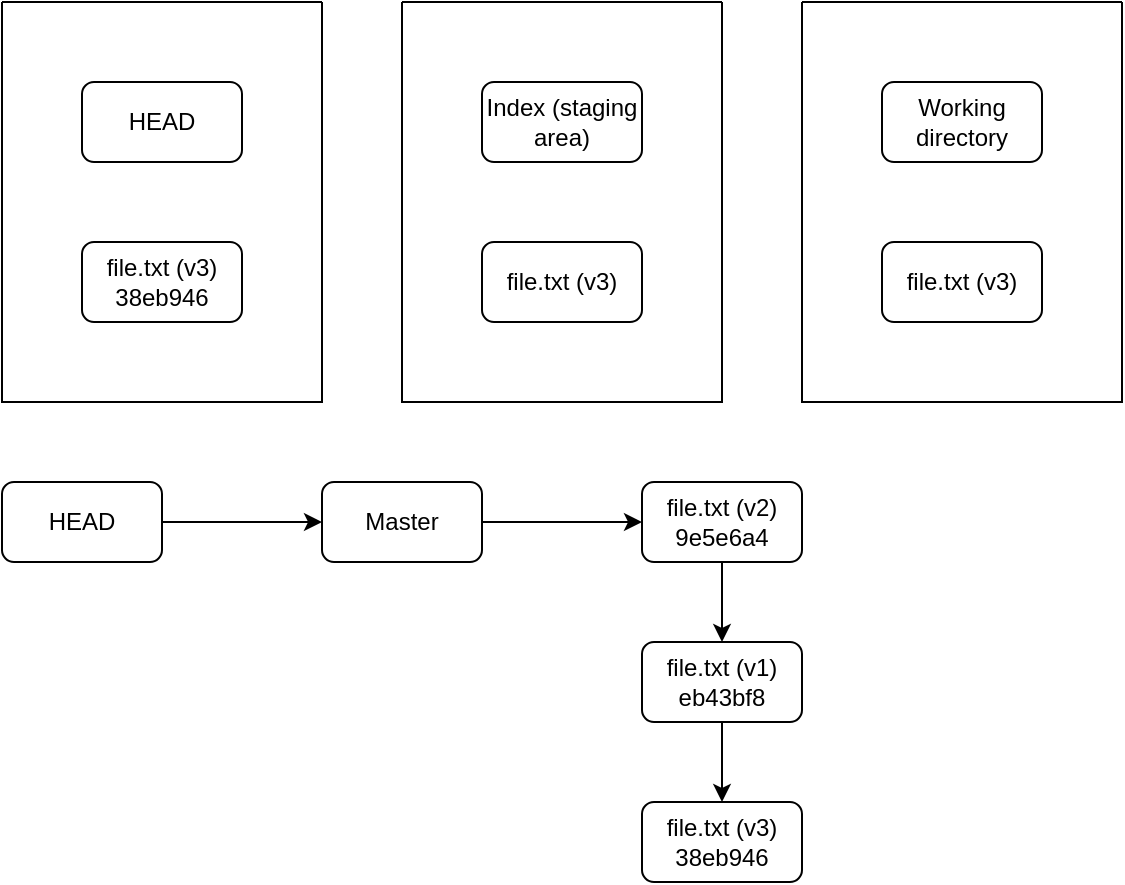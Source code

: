 <mxfile version="24.2.3" type="device">
  <diagram id="0Dm5w2m5YU30e-U3Iji7" name="Page-1">
    <mxGraphModel dx="882" dy="578" grid="1" gridSize="10" guides="1" tooltips="1" connect="1" arrows="1" fold="1" page="1" pageScale="1" pageWidth="850" pageHeight="1100" math="0" shadow="0">
      <root>
        <mxCell id="0" />
        <mxCell id="1" parent="0" />
        <mxCell id="YDy96Od6qkfJMvFy68V8-1" value="HEAD" style="rounded=1;whiteSpace=wrap;html=1;" parent="1" vertex="1">
          <mxGeometry x="80" y="80" width="80" height="40" as="geometry" />
        </mxCell>
        <mxCell id="YDy96Od6qkfJMvFy68V8-6" value="" style="swimlane;startSize=0;" parent="1" vertex="1">
          <mxGeometry x="40" y="40" width="160" height="200" as="geometry" />
        </mxCell>
        <mxCell id="YDy96Od6qkfJMvFy68V8-7" value="file.txt (v3)&lt;div&gt;38eb946&lt;/div&gt;" style="rounded=1;whiteSpace=wrap;html=1;" parent="YDy96Od6qkfJMvFy68V8-6" vertex="1">
          <mxGeometry x="40" y="120" width="80" height="40" as="geometry" />
        </mxCell>
        <mxCell id="YDy96Od6qkfJMvFy68V8-8" value="" style="swimlane;startSize=0;" parent="1" vertex="1">
          <mxGeometry x="240" y="40" width="160" height="200" as="geometry" />
        </mxCell>
        <mxCell id="YDy96Od6qkfJMvFy68V8-2" value="Index (staging area)" style="rounded=1;whiteSpace=wrap;html=1;" parent="YDy96Od6qkfJMvFy68V8-8" vertex="1">
          <mxGeometry x="40" y="40" width="80" height="40" as="geometry" />
        </mxCell>
        <mxCell id="YDy96Od6qkfJMvFy68V8-9" value="file.txt (v3)" style="rounded=1;whiteSpace=wrap;html=1;" parent="YDy96Od6qkfJMvFy68V8-8" vertex="1">
          <mxGeometry x="40" y="120" width="80" height="40" as="geometry" />
        </mxCell>
        <mxCell id="YDy96Od6qkfJMvFy68V8-10" value="" style="swimlane;startSize=0;" parent="1" vertex="1">
          <mxGeometry x="440" y="40" width="160" height="200" as="geometry" />
        </mxCell>
        <mxCell id="YDy96Od6qkfJMvFy68V8-3" value="Working directory" style="rounded=1;whiteSpace=wrap;html=1;" parent="YDy96Od6qkfJMvFy68V8-10" vertex="1">
          <mxGeometry x="40" y="40" width="80" height="40" as="geometry" />
        </mxCell>
        <mxCell id="YDy96Od6qkfJMvFy68V8-11" value="file.txt (v3)" style="rounded=1;whiteSpace=wrap;html=1;" parent="YDy96Od6qkfJMvFy68V8-10" vertex="1">
          <mxGeometry x="40" y="120" width="80" height="40" as="geometry" />
        </mxCell>
        <mxCell id="YRZB9ucUaNQrcr_nW6Ok-1" style="edgeStyle=orthogonalEdgeStyle;rounded=0;orthogonalLoop=1;jettySize=auto;html=1;exitX=1;exitY=0.5;exitDx=0;exitDy=0;" parent="1" source="0yJU_FA9EbvK3_0QKE8a-1" target="0yJU_FA9EbvK3_0QKE8a-2" edge="1">
          <mxGeometry relative="1" as="geometry" />
        </mxCell>
        <mxCell id="0yJU_FA9EbvK3_0QKE8a-1" value="HEAD" style="rounded=1;whiteSpace=wrap;html=1;" parent="1" vertex="1">
          <mxGeometry x="40" y="280" width="80" height="40" as="geometry" />
        </mxCell>
        <mxCell id="YRZB9ucUaNQrcr_nW6Ok-2" style="edgeStyle=orthogonalEdgeStyle;rounded=0;orthogonalLoop=1;jettySize=auto;html=1;exitX=1;exitY=0.5;exitDx=0;exitDy=0;entryX=0;entryY=0.5;entryDx=0;entryDy=0;" parent="1" source="0yJU_FA9EbvK3_0QKE8a-2" target="0yJU_FA9EbvK3_0QKE8a-3" edge="1">
          <mxGeometry relative="1" as="geometry" />
        </mxCell>
        <mxCell id="0yJU_FA9EbvK3_0QKE8a-2" value="Master" style="rounded=1;whiteSpace=wrap;html=1;" parent="1" vertex="1">
          <mxGeometry x="200" y="280" width="80" height="40" as="geometry" />
        </mxCell>
        <mxCell id="EUzuze9RAPj0XiVp0aX3-3" style="edgeStyle=orthogonalEdgeStyle;rounded=0;orthogonalLoop=1;jettySize=auto;html=1;exitX=0.5;exitY=1;exitDx=0;exitDy=0;entryX=0.5;entryY=0;entryDx=0;entryDy=0;" parent="1" source="0yJU_FA9EbvK3_0QKE8a-3" target="EUzuze9RAPj0XiVp0aX3-1" edge="1">
          <mxGeometry relative="1" as="geometry" />
        </mxCell>
        <mxCell id="0yJU_FA9EbvK3_0QKE8a-3" value="file.txt (v2)&lt;div&gt;9e5e6a4&lt;br&gt;&lt;/div&gt;" style="rounded=1;whiteSpace=wrap;html=1;" parent="1" vertex="1">
          <mxGeometry x="360" y="280" width="80" height="40" as="geometry" />
        </mxCell>
        <mxCell id="i_00syMxTDgGL3UIOVXo-2" style="edgeStyle=orthogonalEdgeStyle;rounded=0;orthogonalLoop=1;jettySize=auto;html=1;exitX=0.5;exitY=1;exitDx=0;exitDy=0;entryX=0.5;entryY=0;entryDx=0;entryDy=0;" edge="1" parent="1" source="EUzuze9RAPj0XiVp0aX3-1" target="i_00syMxTDgGL3UIOVXo-1">
          <mxGeometry relative="1" as="geometry" />
        </mxCell>
        <mxCell id="EUzuze9RAPj0XiVp0aX3-1" value="file.txt (v1)&lt;div&gt;eb43bf8&lt;/div&gt;" style="rounded=1;whiteSpace=wrap;html=1;" parent="1" vertex="1">
          <mxGeometry x="360" y="360" width="80" height="40" as="geometry" />
        </mxCell>
        <mxCell id="i_00syMxTDgGL3UIOVXo-1" value="file.txt (v3)&lt;div&gt;38eb946&lt;/div&gt;" style="rounded=1;whiteSpace=wrap;html=1;" vertex="1" parent="1">
          <mxGeometry x="360" y="440" width="80" height="40" as="geometry" />
        </mxCell>
      </root>
    </mxGraphModel>
  </diagram>
</mxfile>
